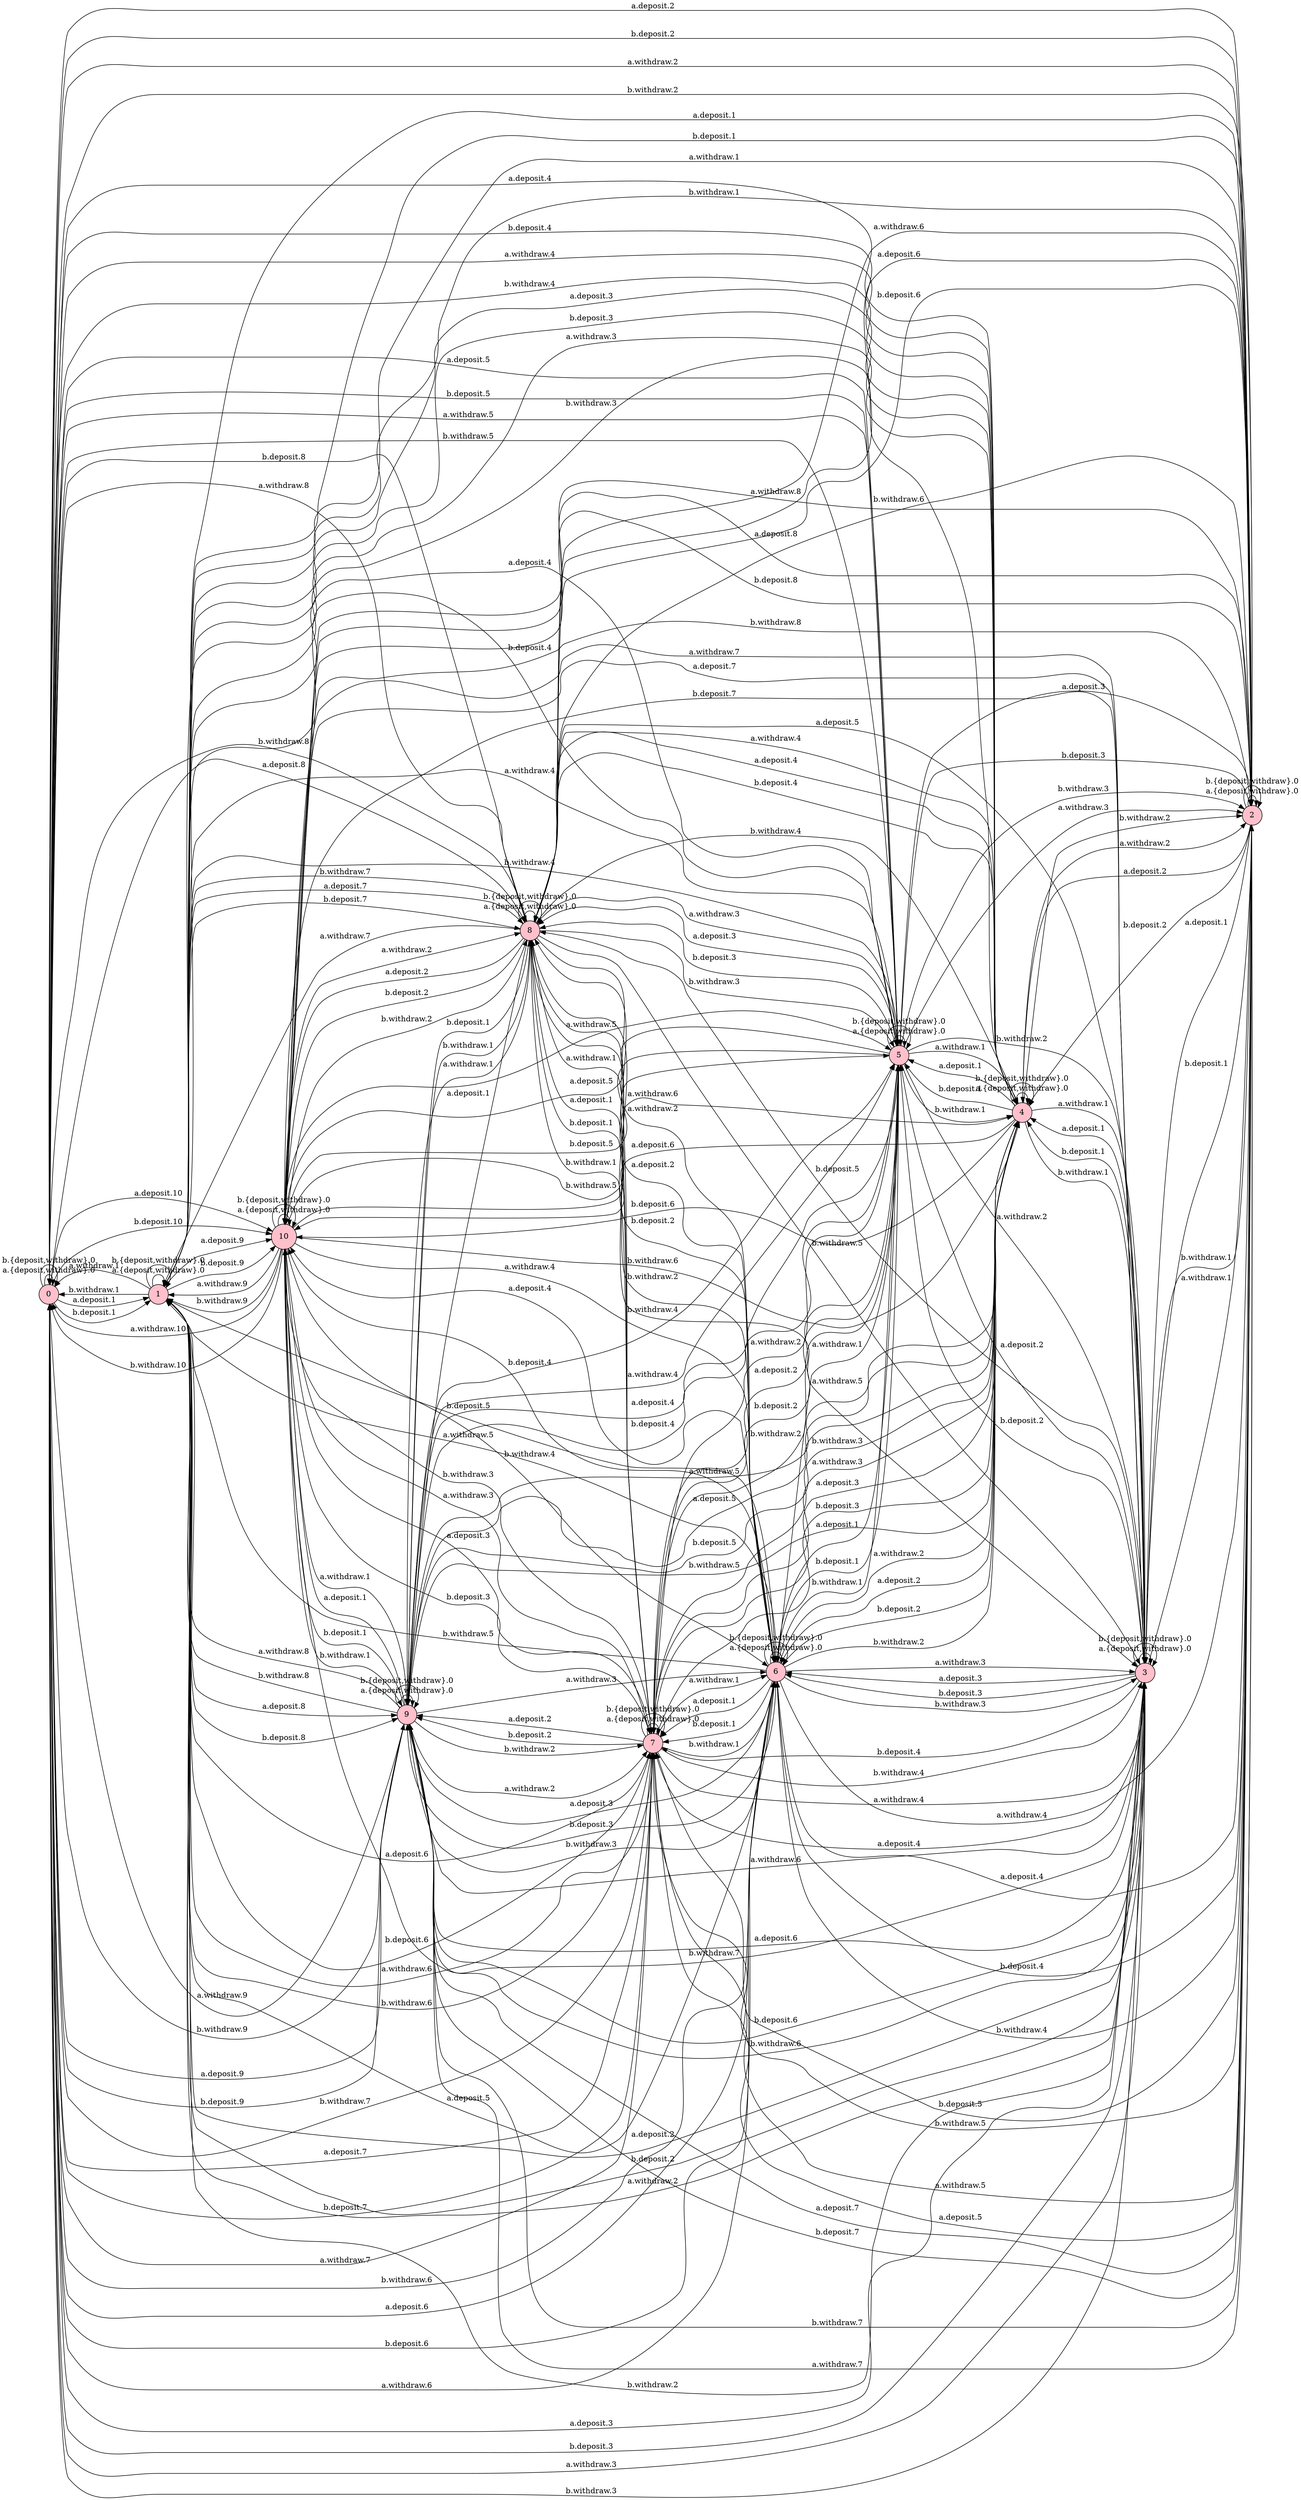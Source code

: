 digraph G {
rankdir = LR;
0 [shape=circle,style=filled, fillcolor=pink];
1 [shape=circle,style=filled, fillcolor=pink];
2 [shape=circle,style=filled, fillcolor=pink];
3 [shape=circle,style=filled, fillcolor=pink];
4 [shape=circle,style=filled, fillcolor=pink];
5 [shape=circle,style=filled, fillcolor=pink];
6 [shape=circle,style=filled, fillcolor=pink];
7 [shape=circle,style=filled, fillcolor=pink];
8 [shape=circle,style=filled, fillcolor=pink];
9 [shape=circle,style=filled, fillcolor=pink];
10 [shape=circle,style=filled, fillcolor=pink];
0 -> 0 [label = "a.{deposit,withdraw}.0"];
0 -> 0 [label = "b.{deposit,withdraw}.0"];
0 -> 1 [label = "a.deposit.1"];
0 -> 1 [label = "b.deposit.1"];
0 -> 2 [label = "a.deposit.2"];
0 -> 2 [label = "b.deposit.2"];
0 -> 3 [label = "a.deposit.3"];
0 -> 3 [label = "b.deposit.3"];
0 -> 4 [label = "a.deposit.4"];
0 -> 4 [label = "b.deposit.4"];
0 -> 5 [label = "a.deposit.5"];
0 -> 5 [label = "b.deposit.5"];
0 -> 6 [label = "a.deposit.6"];
0 -> 6 [label = "b.deposit.6"];
0 -> 7 [label = "a.deposit.7"];
0 -> 7 [label = "b.deposit.7"];
0 -> 8 [label = "a.deposit.8"];
0 -> 8 [label = "b.deposit.8"];
0 -> 9 [label = "a.deposit.9"];
0 -> 9 [label = "b.deposit.9"];
0 -> 10 [label = "a.deposit.10"];
0 -> 10 [label = "b.deposit.10"];
1 -> 0 [label = "a.withdraw.1"];
1 -> 0 [label = "b.withdraw.1"];
1 -> 1 [label = "a.{deposit,withdraw}.0"];
1 -> 1 [label = "b.{deposit,withdraw}.0"];
1 -> 2 [label = "a.deposit.1"];
1 -> 2 [label = "b.deposit.1"];
1 -> 3 [label = "a.deposit.2"];
1 -> 3 [label = "b.deposit.2"];
1 -> 4 [label = "a.deposit.3"];
1 -> 4 [label = "b.deposit.3"];
1 -> 5 [label = "a.deposit.4"];
1 -> 5 [label = "b.deposit.4"];
1 -> 6 [label = "a.deposit.5"];
1 -> 6 [label = "b.deposit.5"];
1 -> 7 [label = "a.deposit.6"];
1 -> 7 [label = "b.deposit.6"];
1 -> 8 [label = "a.deposit.7"];
1 -> 8 [label = "b.deposit.7"];
1 -> 9 [label = "a.deposit.8"];
1 -> 9 [label = "b.deposit.8"];
1 -> 10 [label = "a.deposit.9"];
1 -> 10 [label = "b.deposit.9"];
2 -> 0 [label = "a.withdraw.2"];
2 -> 0 [label = "b.withdraw.2"];
2 -> 1 [label = "a.withdraw.1"];
2 -> 1 [label = "b.withdraw.1"];
2 -> 2 [label = "a.{deposit,withdraw}.0"];
2 -> 2 [label = "b.{deposit,withdraw}.0"];
2 -> 3 [label = "a.deposit.1"];
2 -> 3 [label = "b.deposit.1"];
2 -> 4 [label = "a.deposit.2"];
2 -> 4 [label = "b.deposit.2"];
2 -> 5 [label = "a.deposit.3"];
2 -> 5 [label = "b.deposit.3"];
2 -> 6 [label = "a.deposit.4"];
2 -> 6 [label = "b.deposit.4"];
2 -> 7 [label = "a.deposit.5"];
2 -> 7 [label = "b.deposit.5"];
2 -> 8 [label = "a.deposit.6"];
2 -> 8 [label = "b.deposit.6"];
2 -> 9 [label = "a.deposit.7"];
2 -> 9 [label = "b.deposit.7"];
2 -> 10 [label = "a.deposit.8"];
2 -> 10 [label = "b.deposit.8"];
3 -> 0 [label = "a.withdraw.3"];
3 -> 0 [label = "b.withdraw.3"];
3 -> 1 [label = "a.withdraw.2"];
3 -> 1 [label = "b.withdraw.2"];
3 -> 2 [label = "a.withdraw.1"];
3 -> 2 [label = "b.withdraw.1"];
3 -> 3 [label = "a.{deposit,withdraw}.0"];
3 -> 3 [label = "b.{deposit,withdraw}.0"];
3 -> 4 [label = "a.deposit.1"];
3 -> 4 [label = "b.deposit.1"];
3 -> 5 [label = "a.deposit.2"];
3 -> 5 [label = "b.deposit.2"];
3 -> 6 [label = "a.deposit.3"];
3 -> 6 [label = "b.deposit.3"];
3 -> 7 [label = "a.deposit.4"];
3 -> 7 [label = "b.deposit.4"];
3 -> 8 [label = "a.deposit.5"];
3 -> 8 [label = "b.deposit.5"];
3 -> 9 [label = "a.deposit.6"];
3 -> 9 [label = "b.deposit.6"];
3 -> 10 [label = "a.deposit.7"];
3 -> 10 [label = "b.deposit.7"];
4 -> 0 [label = "a.withdraw.4"];
4 -> 0 [label = "b.withdraw.4"];
4 -> 1 [label = "a.withdraw.3"];
4 -> 1 [label = "b.withdraw.3"];
4 -> 2 [label = "a.withdraw.2"];
4 -> 2 [label = "b.withdraw.2"];
4 -> 3 [label = "a.withdraw.1"];
4 -> 3 [label = "b.withdraw.1"];
4 -> 4 [label = "a.{deposit,withdraw}.0"];
4 -> 4 [label = "b.{deposit,withdraw}.0"];
4 -> 5 [label = "a.deposit.1"];
4 -> 5 [label = "b.deposit.1"];
4 -> 6 [label = "a.deposit.2"];
4 -> 6 [label = "b.deposit.2"];
4 -> 7 [label = "a.deposit.3"];
4 -> 7 [label = "b.deposit.3"];
4 -> 8 [label = "a.deposit.4"];
4 -> 8 [label = "b.deposit.4"];
4 -> 9 [label = "a.deposit.5"];
4 -> 9 [label = "b.deposit.5"];
4 -> 10 [label = "a.deposit.6"];
4 -> 10 [label = "b.deposit.6"];
5 -> 0 [label = "a.withdraw.5"];
5 -> 0 [label = "b.withdraw.5"];
5 -> 1 [label = "a.withdraw.4"];
5 -> 1 [label = "b.withdraw.4"];
5 -> 2 [label = "a.withdraw.3"];
5 -> 2 [label = "b.withdraw.3"];
5 -> 3 [label = "a.withdraw.2"];
5 -> 3 [label = "b.withdraw.2"];
5 -> 4 [label = "a.withdraw.1"];
5 -> 4 [label = "b.withdraw.1"];
5 -> 5 [label = "a.{deposit,withdraw}.0"];
5 -> 5 [label = "b.{deposit,withdraw}.0"];
5 -> 6 [label = "a.deposit.1"];
5 -> 6 [label = "b.deposit.1"];
5 -> 7 [label = "a.deposit.2"];
5 -> 7 [label = "b.deposit.2"];
5 -> 8 [label = "a.deposit.3"];
5 -> 8 [label = "b.deposit.3"];
5 -> 9 [label = "a.deposit.4"];
5 -> 9 [label = "b.deposit.4"];
5 -> 10 [label = "a.deposit.5"];
5 -> 10 [label = "b.deposit.5"];
6 -> 0 [label = "a.withdraw.6"];
6 -> 0 [label = "b.withdraw.6"];
6 -> 1 [label = "a.withdraw.5"];
6 -> 1 [label = "b.withdraw.5"];
6 -> 2 [label = "a.withdraw.4"];
6 -> 2 [label = "b.withdraw.4"];
6 -> 3 [label = "a.withdraw.3"];
6 -> 3 [label = "b.withdraw.3"];
6 -> 4 [label = "a.withdraw.2"];
6 -> 4 [label = "b.withdraw.2"];
6 -> 5 [label = "a.withdraw.1"];
6 -> 5 [label = "b.withdraw.1"];
6 -> 6 [label = "a.{deposit,withdraw}.0"];
6 -> 6 [label = "b.{deposit,withdraw}.0"];
6 -> 7 [label = "a.deposit.1"];
6 -> 7 [label = "b.deposit.1"];
6 -> 8 [label = "a.deposit.2"];
6 -> 8 [label = "b.deposit.2"];
6 -> 9 [label = "a.deposit.3"];
6 -> 9 [label = "b.deposit.3"];
6 -> 10 [label = "a.deposit.4"];
6 -> 10 [label = "b.deposit.4"];
7 -> 0 [label = "a.withdraw.7"];
7 -> 0 [label = "b.withdraw.7"];
7 -> 1 [label = "a.withdraw.6"];
7 -> 1 [label = "b.withdraw.6"];
7 -> 2 [label = "a.withdraw.5"];
7 -> 2 [label = "b.withdraw.5"];
7 -> 3 [label = "a.withdraw.4"];
7 -> 3 [label = "b.withdraw.4"];
7 -> 4 [label = "a.withdraw.3"];
7 -> 4 [label = "b.withdraw.3"];
7 -> 5 [label = "a.withdraw.2"];
7 -> 5 [label = "b.withdraw.2"];
7 -> 6 [label = "a.withdraw.1"];
7 -> 6 [label = "b.withdraw.1"];
7 -> 7 [label = "a.{deposit,withdraw}.0"];
7 -> 7 [label = "b.{deposit,withdraw}.0"];
7 -> 8 [label = "a.deposit.1"];
7 -> 8 [label = "b.deposit.1"];
7 -> 9 [label = "a.deposit.2"];
7 -> 9 [label = "b.deposit.2"];
7 -> 10 [label = "a.deposit.3"];
7 -> 10 [label = "b.deposit.3"];
8 -> 0 [label = "a.withdraw.8"];
8 -> 0 [label = "b.withdraw.8"];
8 -> 1 [label = "a.withdraw.7"];
8 -> 1 [label = "b.withdraw.7"];
8 -> 2 [label = "a.withdraw.6"];
8 -> 2 [label = "b.withdraw.6"];
8 -> 3 [label = "a.withdraw.5"];
8 -> 3 [label = "b.withdraw.5"];
8 -> 4 [label = "a.withdraw.4"];
8 -> 4 [label = "b.withdraw.4"];
8 -> 5 [label = "a.withdraw.3"];
8 -> 5 [label = "b.withdraw.3"];
8 -> 6 [label = "a.withdraw.2"];
8 -> 6 [label = "b.withdraw.2"];
8 -> 7 [label = "a.withdraw.1"];
8 -> 7 [label = "b.withdraw.1"];
8 -> 8 [label = "a.{deposit,withdraw}.0"];
8 -> 8 [label = "b.{deposit,withdraw}.0"];
8 -> 9 [label = "a.deposit.1"];
8 -> 9 [label = "b.deposit.1"];
8 -> 10 [label = "a.deposit.2"];
8 -> 10 [label = "b.deposit.2"];
9 -> 0 [label = "a.withdraw.9"];
9 -> 0 [label = "b.withdraw.9"];
9 -> 1 [label = "a.withdraw.8"];
9 -> 1 [label = "b.withdraw.8"];
9 -> 2 [label = "a.withdraw.7"];
9 -> 2 [label = "b.withdraw.7"];
9 -> 3 [label = "a.withdraw.6"];
9 -> 3 [label = "b.withdraw.6"];
9 -> 4 [label = "a.withdraw.5"];
9 -> 4 [label = "b.withdraw.5"];
9 -> 5 [label = "a.withdraw.4"];
9 -> 5 [label = "b.withdraw.4"];
9 -> 6 [label = "a.withdraw.3"];
9 -> 6 [label = "b.withdraw.3"];
9 -> 7 [label = "a.withdraw.2"];
9 -> 7 [label = "b.withdraw.2"];
9 -> 8 [label = "a.withdraw.1"];
9 -> 8 [label = "b.withdraw.1"];
9 -> 9 [label = "a.{deposit,withdraw}.0"];
9 -> 9 [label = "b.{deposit,withdraw}.0"];
9 -> 10 [label = "a.deposit.1"];
9 -> 10 [label = "b.deposit.1"];
10 -> 0 [label = "a.withdraw.10"];
10 -> 0 [label = "b.withdraw.10"];
10 -> 1 [label = "a.withdraw.9"];
10 -> 1 [label = "b.withdraw.9"];
10 -> 2 [label = "a.withdraw.8"];
10 -> 2 [label = "b.withdraw.8"];
10 -> 3 [label = "a.withdraw.7"];
10 -> 3 [label = "b.withdraw.7"];
10 -> 4 [label = "a.withdraw.6"];
10 -> 4 [label = "b.withdraw.6"];
10 -> 5 [label = "a.withdraw.5"];
10 -> 5 [label = "b.withdraw.5"];
10 -> 6 [label = "a.withdraw.4"];
10 -> 6 [label = "b.withdraw.4"];
10 -> 7 [label = "a.withdraw.3"];
10 -> 7 [label = "b.withdraw.3"];
10 -> 8 [label = "a.withdraw.2"];
10 -> 8 [label = "b.withdraw.2"];
10 -> 9 [label = "a.withdraw.1"];
10 -> 9 [label = "b.withdraw.1"];
10 -> 10 [label = "a.{deposit,withdraw}.0"];
10 -> 10 [label = "b.{deposit,withdraw}.0"];
}

